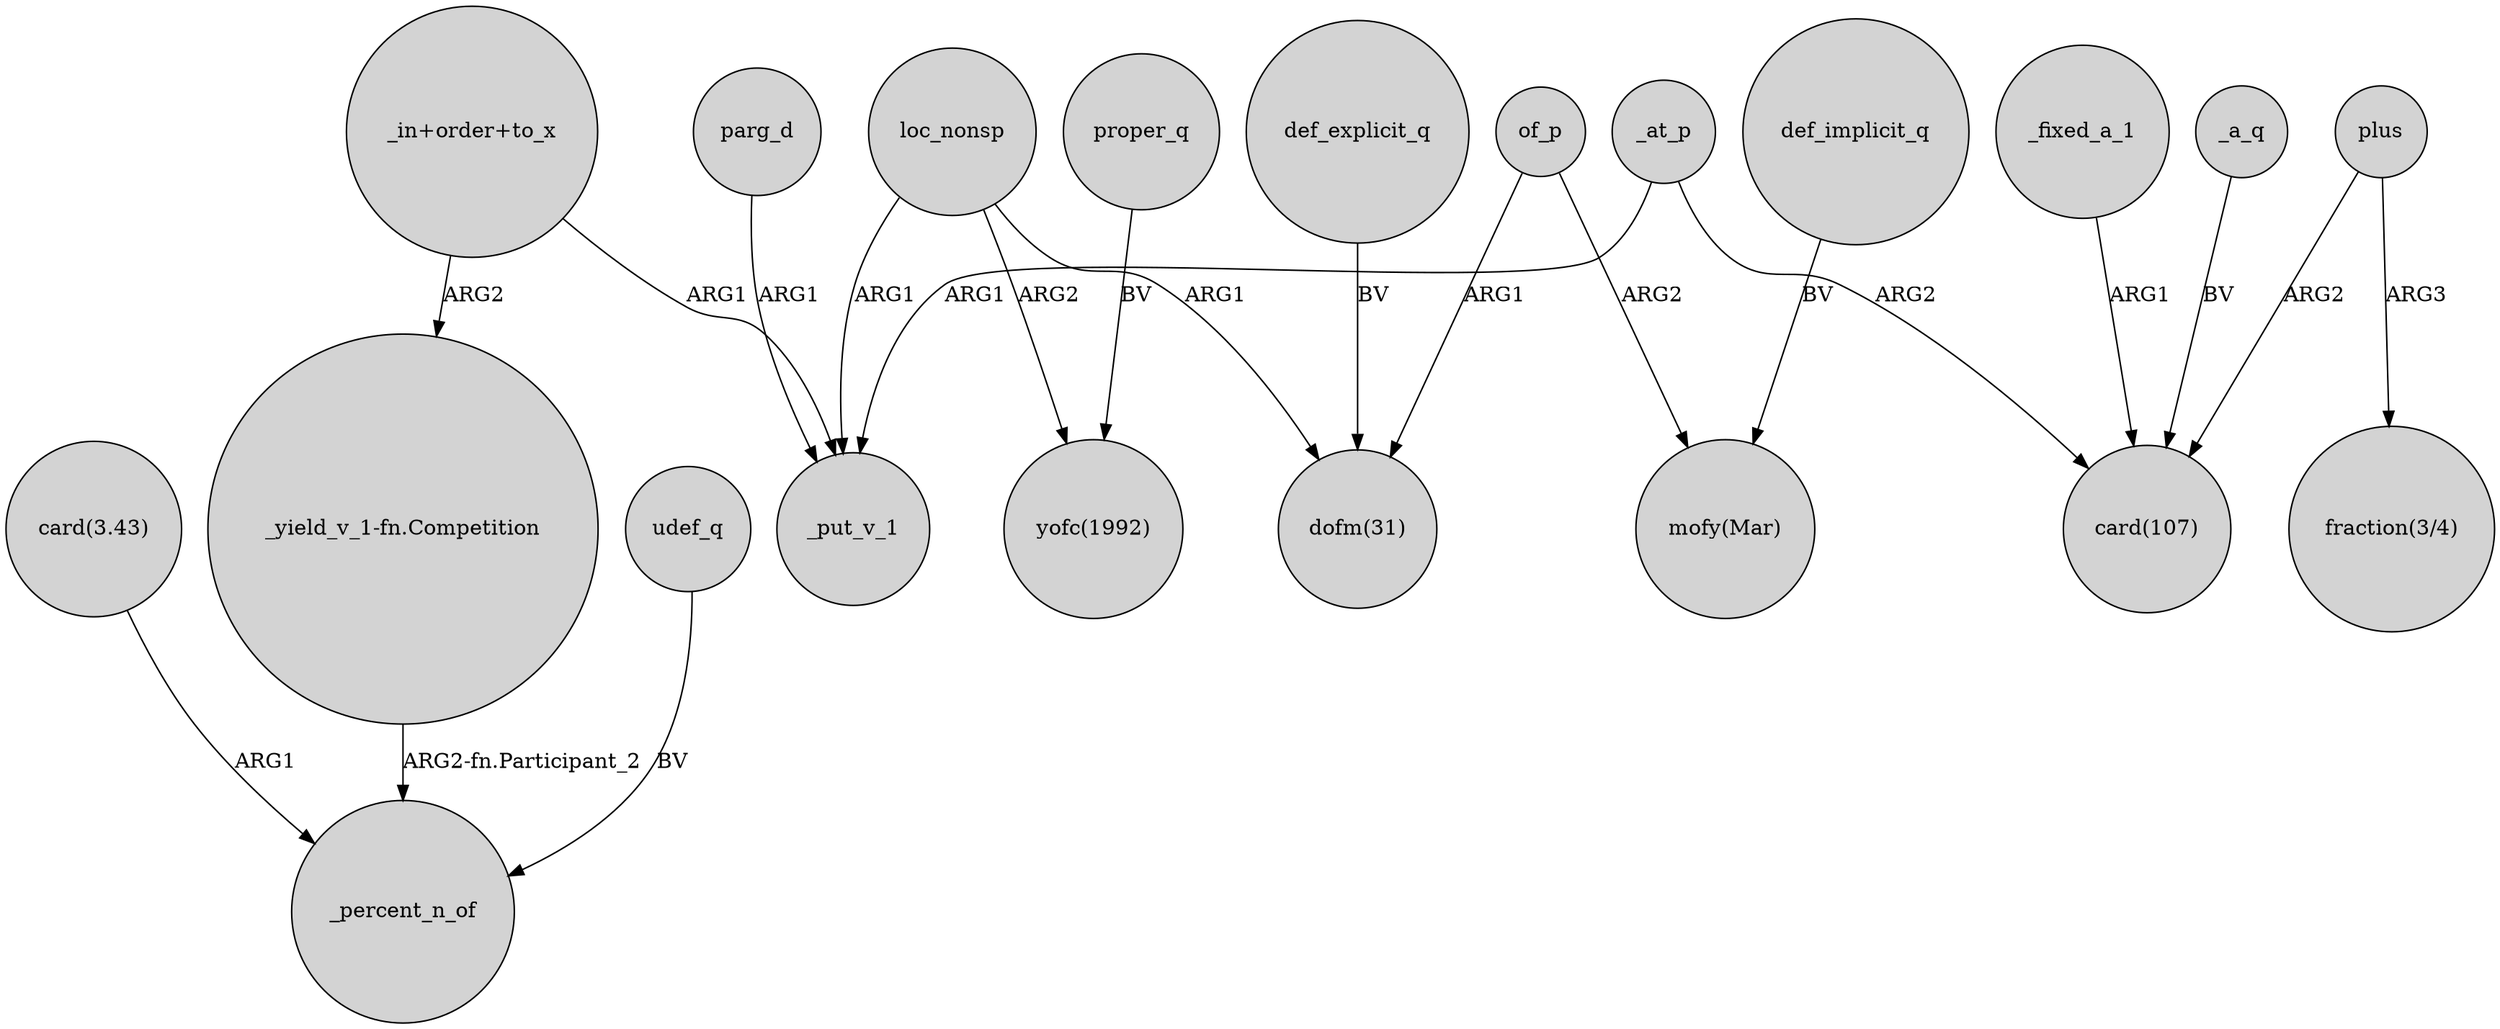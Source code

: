 digraph {
	node [shape=circle style=filled]
	"card(3.43)" -> _percent_n_of [label=ARG1]
	loc_nonsp -> "yofc(1992)" [label=ARG2]
	of_p -> "mofy(Mar)" [label=ARG2]
	def_implicit_q -> "mofy(Mar)" [label=BV]
	"_in+order+to_x" -> _put_v_1 [label=ARG1]
	_at_p -> _put_v_1 [label=ARG1]
	of_p -> "dofm(31)" [label=ARG1]
	"_in+order+to_x" -> "_yield_v_1-fn.Competition" [label=ARG2]
	udef_q -> _percent_n_of [label=BV]
	loc_nonsp -> _put_v_1 [label=ARG1]
	proper_q -> "yofc(1992)" [label=BV]
	"_yield_v_1-fn.Competition" -> _percent_n_of [label="ARG2-fn.Participant_2"]
	plus -> "card(107)" [label=ARG2]
	_fixed_a_1 -> "card(107)" [label=ARG1]
	_a_q -> "card(107)" [label=BV]
	def_explicit_q -> "dofm(31)" [label=BV]
	_at_p -> "card(107)" [label=ARG2]
	plus -> "fraction(3/4)" [label=ARG3]
	loc_nonsp -> "dofm(31)" [label=ARG1]
	parg_d -> _put_v_1 [label=ARG1]
}
